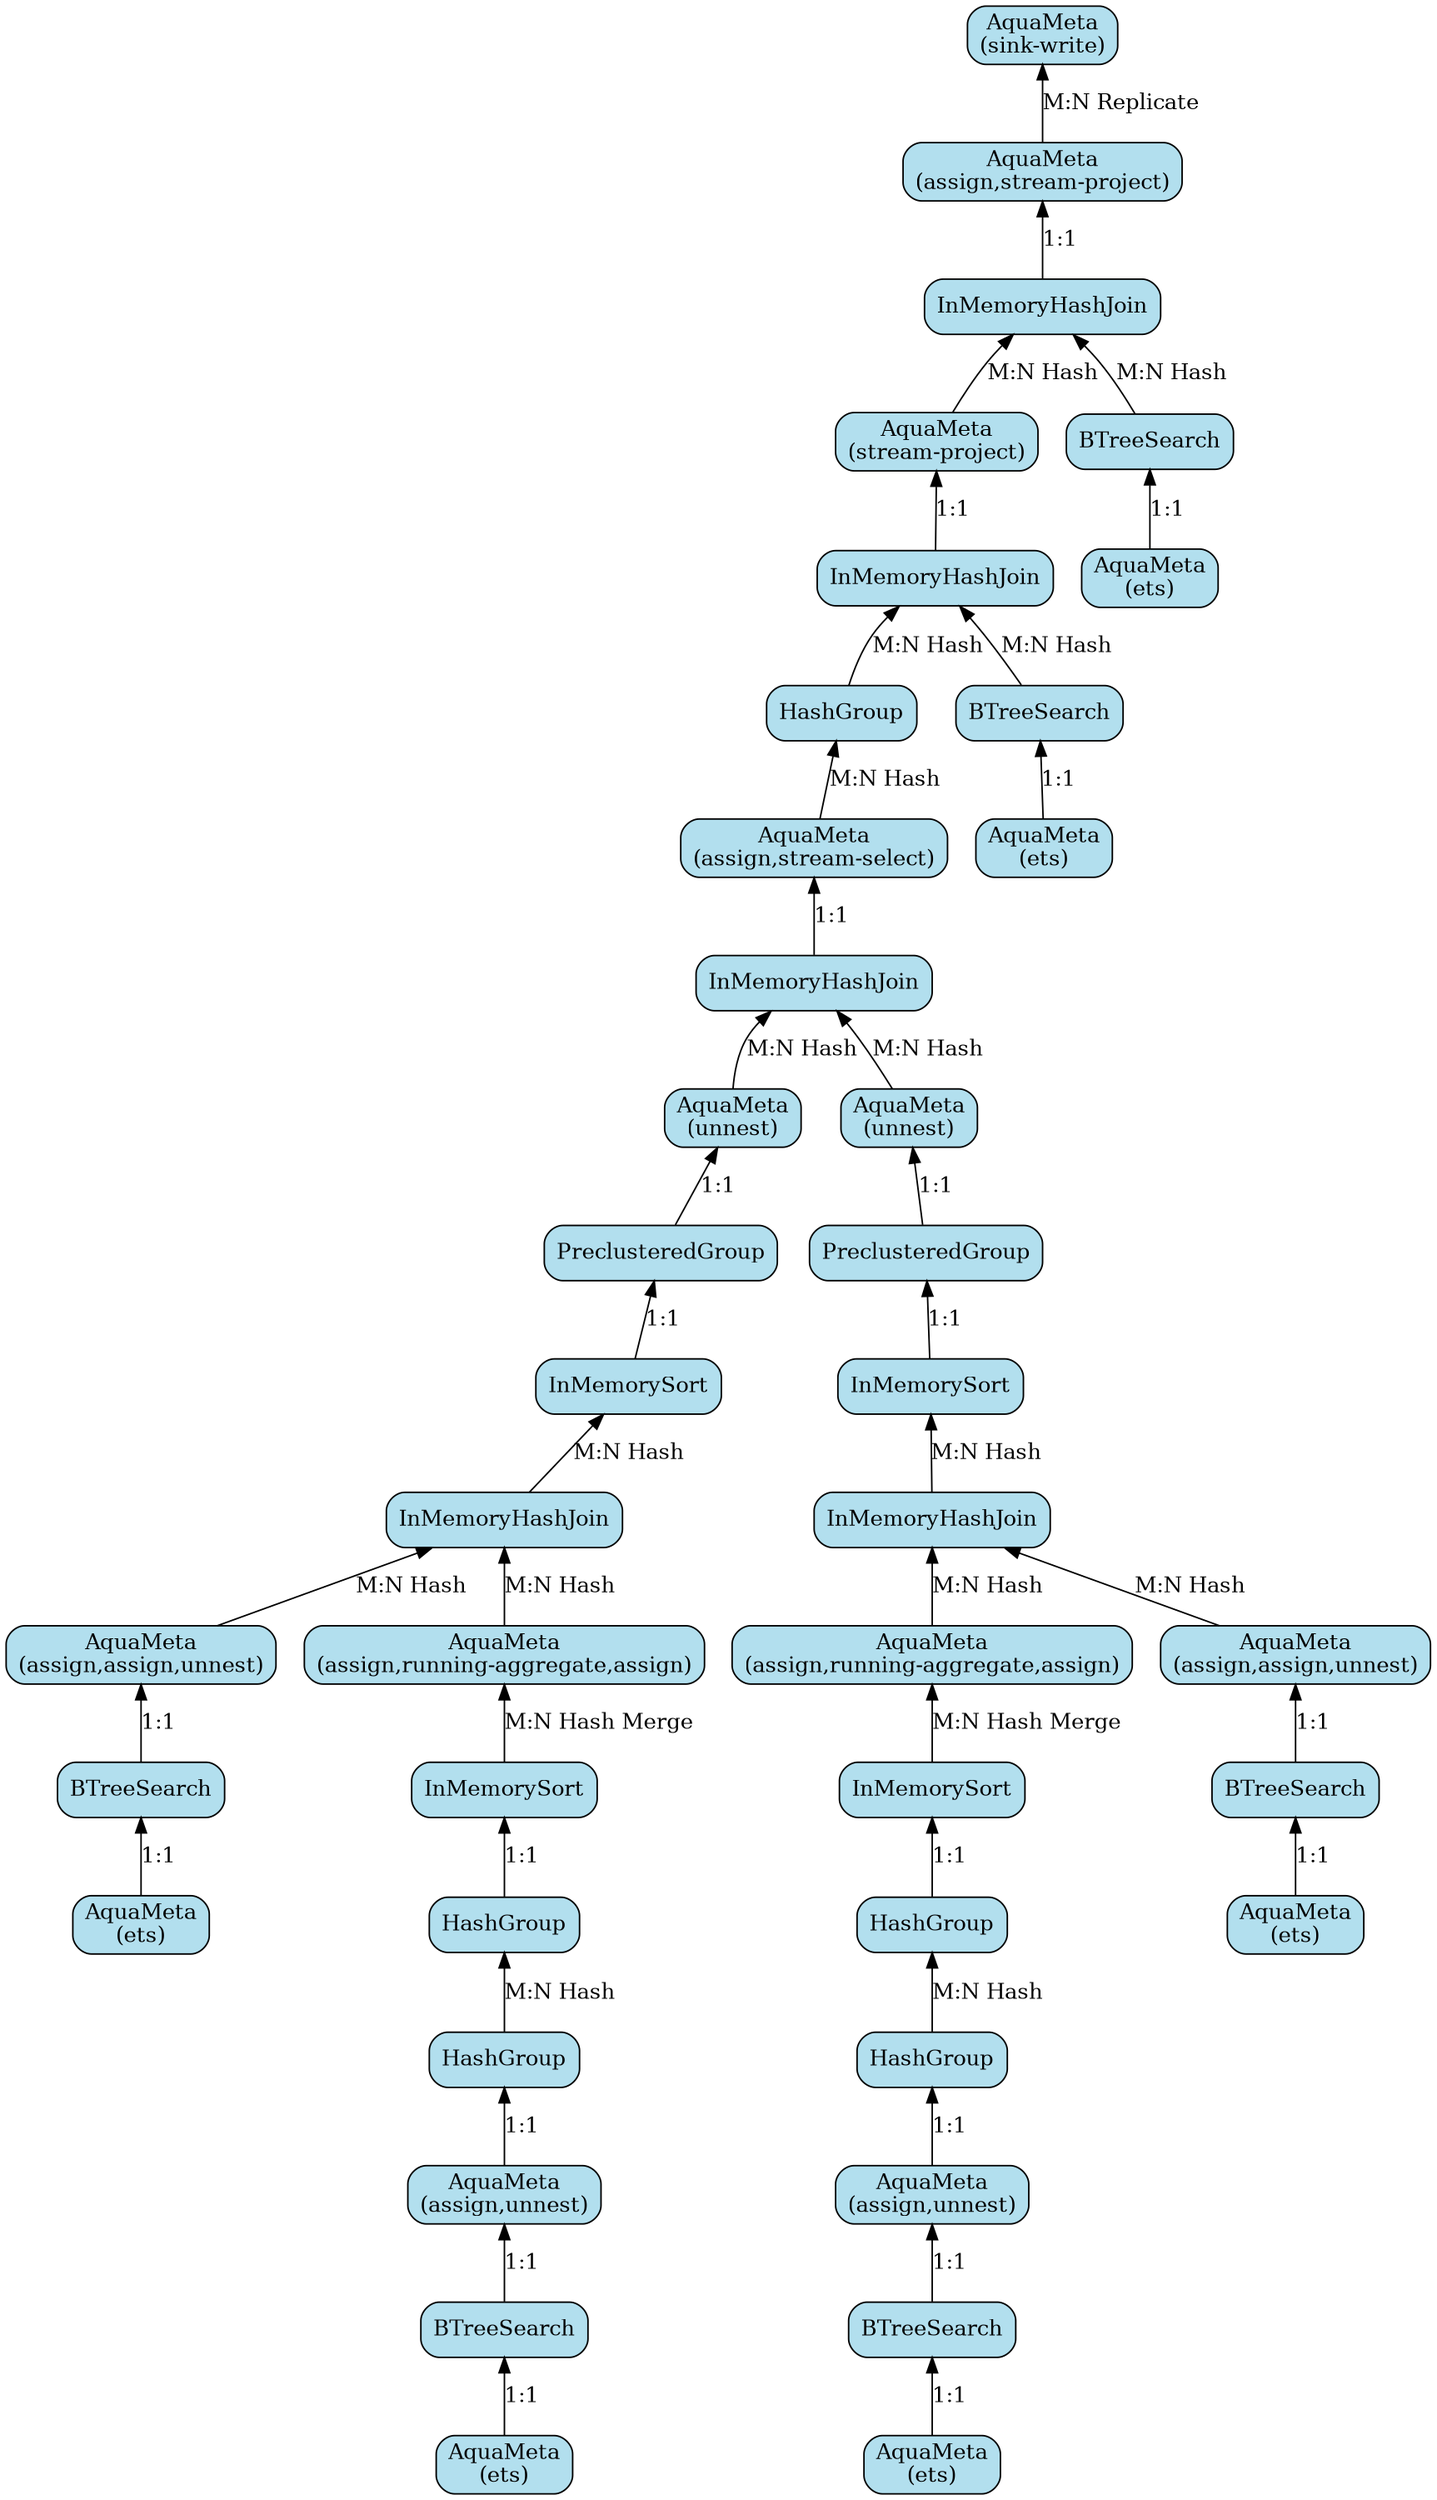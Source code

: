 digraph hyracks_job {
size = "20,20";
rankdir = "BT";
node [shape = box, color = black, fillcolor = lightblue2, style = "rounded,filled"];
"92f64732-b166-4765-bb0d-3d36a566005a" [label="AquaMeta\n(ets)"];
"7b6c5cb6-cd7f-43cb-bf69-37eff4e3200b" [label="AquaMeta\n(assign,unnest)"];
"9e589fcc-04fa-4834-ba1f-253470672434" [label="HashGroup"];
"ff24200a-c665-4ca3-baa8-09fd2ca0ae04" [label="BTreeSearch"];
"c6fc141b-034f-42db-bb33-a2059731e990" [label="InMemoryHashJoin"];
"bb03494d-e0a9-4898-8b80-64c54da6a20c" [label="InMemorySort"];
"4acb8f1a-23ab-474b-9571-8ab12f5aef41" [label="InMemoryHashJoin"];
"19350ade-da75-4a1d-90e7-4f6753ef2732" [label="AquaMeta\n(assign,unnest)"];
"421e3891-f7b0-4a50-a1d0-5c82099823f2" [label="AquaMeta\n(unnest)"];
"21db32ee-7d3e-42f5-9541-2145ef2e55e2" [label="InMemoryHashJoin"];
"99f0eeb6-d9f2-4af1-9b1b-6f0df7870db8" [label="InMemoryHashJoin"];
"0066c7f5-f720-4098-8908-bebee74a409d" [label="BTreeSearch"];
"b504c4ff-8226-43c2-b06f-a9ad59e54312" [label="HashGroup"];
"a14d6687-2c52-41f9-95ed-ab9f4b451180" [label="AquaMeta\n(assign,stream-project)"];
"f22b2397-d586-4894-8709-99da302fdc56" [label="AquaMeta\n(sink-write)"];
"785d1650-a0b5-4f63-bfca-fe68d292c294" [label="PreclusteredGroup"];
"66f6f703-1a20-40b2-a3a3-514412cabb03" [label="HashGroup"];
"c66e50f0-f068-43fd-833e-32f9b6117f2f" [label="AquaMeta\n(ets)"];
"1da790c0-ca3c-4833-8280-5c7c2d0ac23c" [label="AquaMeta\n(assign,running-aggregate,assign)"];
"13342363-c3c6-469c-80b6-356397c95f53" [label="AquaMeta\n(ets)"];
"769e1d5c-5b5b-4437-8764-a6e0bcf8d210" [label="HashGroup"];
"da3da2a7-80c7-47a2-9d72-23b7c8f3d669" [label="AquaMeta\n(ets)"];
"d966ca1f-a412-4b20-96cf-0b8b6c64df9c" [label="InMemoryHashJoin"];
"baa3f1d6-1425-4180-a1de-2878f16e95d5" [label="AquaMeta\n(unnest)"];
"6582beec-b6c0-48cc-ab7e-a5f3fc92bfa9" [label="AquaMeta\n(ets)"];
"da4389d3-57a0-41fa-973b-cfdedca126d4" [label="PreclusteredGroup"];
"e0d76180-55c0-41db-9d4e-b0b80eed3922" [label="BTreeSearch"];
"36b24630-2bdf-47e2-ade4-21f95efde5a8" [label="AquaMeta\n(ets)"];
"b1922618-827e-4276-a89e-5bd257cecd7d" [label="AquaMeta\n(assign,assign,unnest)"];
"93596e19-b912-4071-94a9-512133274499" [label="InMemorySort"];
"c49457b9-a4be-48d2-8e82-50820e0ca618" [label="BTreeSearch"];
"7d6eb230-0efc-42a7-b279-98e0258073e6" [label="AquaMeta\n(assign,assign,unnest)"];
"098774e6-f5a6-4fa0-b3cc-a195761bd957" [label="InMemorySort"];
"ac276d4f-0bd6-468e-b314-da000f9141ea" [label="AquaMeta\n(stream-project)"];
"066a993b-57b5-47ad-8a18-fef27b8e16f4" [label="AquaMeta\n(assign,stream-select)"];
"31c39bd3-6724-42bc-b15f-9331d434598f" [label="BTreeSearch"];
"0bdd825d-3c80-4769-95ec-3d8ed0fec67a" [label="HashGroup"];
"9c797900-e6cf-44ad-b5e3-869e56fd27ba" [label="InMemorySort"];
"ede16f1d-7795-4cbc-a605-ccfd25b7bb98" [label="BTreeSearch"];
"9678a828-3e96-4391-be41-8da45721ca3d" [label="AquaMeta\n(assign,running-aggregate,assign)"];
"92f64732-b166-4765-bb0d-3d36a566005a" -> "31c39bd3-6724-42bc-b15f-9331d434598f" [label="1:1"];
"7b6c5cb6-cd7f-43cb-bf69-37eff4e3200b" -> "9e589fcc-04fa-4834-ba1f-253470672434" [label="1:1"];
"9e589fcc-04fa-4834-ba1f-253470672434" -> "0bdd825d-3c80-4769-95ec-3d8ed0fec67a" [label="M:N Hash"];
"ff24200a-c665-4ca3-baa8-09fd2ca0ae04" -> "99f0eeb6-d9f2-4af1-9b1b-6f0df7870db8" [label="M:N Hash"];
"c6fc141b-034f-42db-bb33-a2059731e990" -> "066a993b-57b5-47ad-8a18-fef27b8e16f4" [label="1:1"];
"bb03494d-e0a9-4898-8b80-64c54da6a20c" -> "785d1650-a0b5-4f63-bfca-fe68d292c294" [label="1:1"];
"4acb8f1a-23ab-474b-9571-8ab12f5aef41" -> "a14d6687-2c52-41f9-95ed-ab9f4b451180" [label="1:1"];
"19350ade-da75-4a1d-90e7-4f6753ef2732" -> "66f6f703-1a20-40b2-a3a3-514412cabb03" [label="1:1"];
"421e3891-f7b0-4a50-a1d0-5c82099823f2" -> "c6fc141b-034f-42db-bb33-a2059731e990" [label="M:N Hash"];
"21db32ee-7d3e-42f5-9541-2145ef2e55e2" -> "098774e6-f5a6-4fa0-b3cc-a195761bd957" [label="M:N Hash"];
"99f0eeb6-d9f2-4af1-9b1b-6f0df7870db8" -> "ac276d4f-0bd6-468e-b314-da000f9141ea" [label="1:1"];
"0066c7f5-f720-4098-8908-bebee74a409d" -> "4acb8f1a-23ab-474b-9571-8ab12f5aef41" [label="M:N Hash"];
"b504c4ff-8226-43c2-b06f-a9ad59e54312" -> "9c797900-e6cf-44ad-b5e3-869e56fd27ba" [label="1:1"];
"a14d6687-2c52-41f9-95ed-ab9f4b451180" -> "f22b2397-d586-4894-8709-99da302fdc56" [label="M:N Replicate"];
"785d1650-a0b5-4f63-bfca-fe68d292c294" -> "421e3891-f7b0-4a50-a1d0-5c82099823f2" [label="1:1"];
"66f6f703-1a20-40b2-a3a3-514412cabb03" -> "b504c4ff-8226-43c2-b06f-a9ad59e54312" [label="M:N Hash"];
"c66e50f0-f068-43fd-833e-32f9b6117f2f" -> "e0d76180-55c0-41db-9d4e-b0b80eed3922" [label="1:1"];
"1da790c0-ca3c-4833-8280-5c7c2d0ac23c" -> "d966ca1f-a412-4b20-96cf-0b8b6c64df9c" [label="M:N Hash"];
"13342363-c3c6-469c-80b6-356397c95f53" -> "ff24200a-c665-4ca3-baa8-09fd2ca0ae04" [label="1:1"];
"769e1d5c-5b5b-4437-8764-a6e0bcf8d210" -> "99f0eeb6-d9f2-4af1-9b1b-6f0df7870db8" [label="M:N Hash"];
"da3da2a7-80c7-47a2-9d72-23b7c8f3d669" -> "c49457b9-a4be-48d2-8e82-50820e0ca618" [label="1:1"];
"d966ca1f-a412-4b20-96cf-0b8b6c64df9c" -> "bb03494d-e0a9-4898-8b80-64c54da6a20c" [label="M:N Hash"];
"baa3f1d6-1425-4180-a1de-2878f16e95d5" -> "c6fc141b-034f-42db-bb33-a2059731e990" [label="M:N Hash"];
"6582beec-b6c0-48cc-ab7e-a5f3fc92bfa9" -> "ede16f1d-7795-4cbc-a605-ccfd25b7bb98" [label="1:1"];
"da4389d3-57a0-41fa-973b-cfdedca126d4" -> "baa3f1d6-1425-4180-a1de-2878f16e95d5" [label="1:1"];
"e0d76180-55c0-41db-9d4e-b0b80eed3922" -> "19350ade-da75-4a1d-90e7-4f6753ef2732" [label="1:1"];
"36b24630-2bdf-47e2-ade4-21f95efde5a8" -> "0066c7f5-f720-4098-8908-bebee74a409d" [label="1:1"];
"b1922618-827e-4276-a89e-5bd257cecd7d" -> "21db32ee-7d3e-42f5-9541-2145ef2e55e2" [label="M:N Hash"];
"93596e19-b912-4071-94a9-512133274499" -> "9678a828-3e96-4391-be41-8da45721ca3d" [label="M:N Hash Merge"];
"c49457b9-a4be-48d2-8e82-50820e0ca618" -> "7b6c5cb6-cd7f-43cb-bf69-37eff4e3200b" [label="1:1"];
"7d6eb230-0efc-42a7-b279-98e0258073e6" -> "d966ca1f-a412-4b20-96cf-0b8b6c64df9c" [label="M:N Hash"];
"098774e6-f5a6-4fa0-b3cc-a195761bd957" -> "da4389d3-57a0-41fa-973b-cfdedca126d4" [label="1:1"];
"ac276d4f-0bd6-468e-b314-da000f9141ea" -> "4acb8f1a-23ab-474b-9571-8ab12f5aef41" [label="M:N Hash"];
"066a993b-57b5-47ad-8a18-fef27b8e16f4" -> "769e1d5c-5b5b-4437-8764-a6e0bcf8d210" [label="M:N Hash"];
"31c39bd3-6724-42bc-b15f-9331d434598f" -> "b1922618-827e-4276-a89e-5bd257cecd7d" [label="1:1"];
"0bdd825d-3c80-4769-95ec-3d8ed0fec67a" -> "93596e19-b912-4071-94a9-512133274499" [label="1:1"];
"9c797900-e6cf-44ad-b5e3-869e56fd27ba" -> "1da790c0-ca3c-4833-8280-5c7c2d0ac23c" [label="M:N Hash Merge"];
"ede16f1d-7795-4cbc-a605-ccfd25b7bb98" -> "7d6eb230-0efc-42a7-b279-98e0258073e6" [label="1:1"];
"9678a828-3e96-4391-be41-8da45721ca3d" -> "21db32ee-7d3e-42f5-9541-2145ef2e55e2" [label="M:N Hash"];
}
